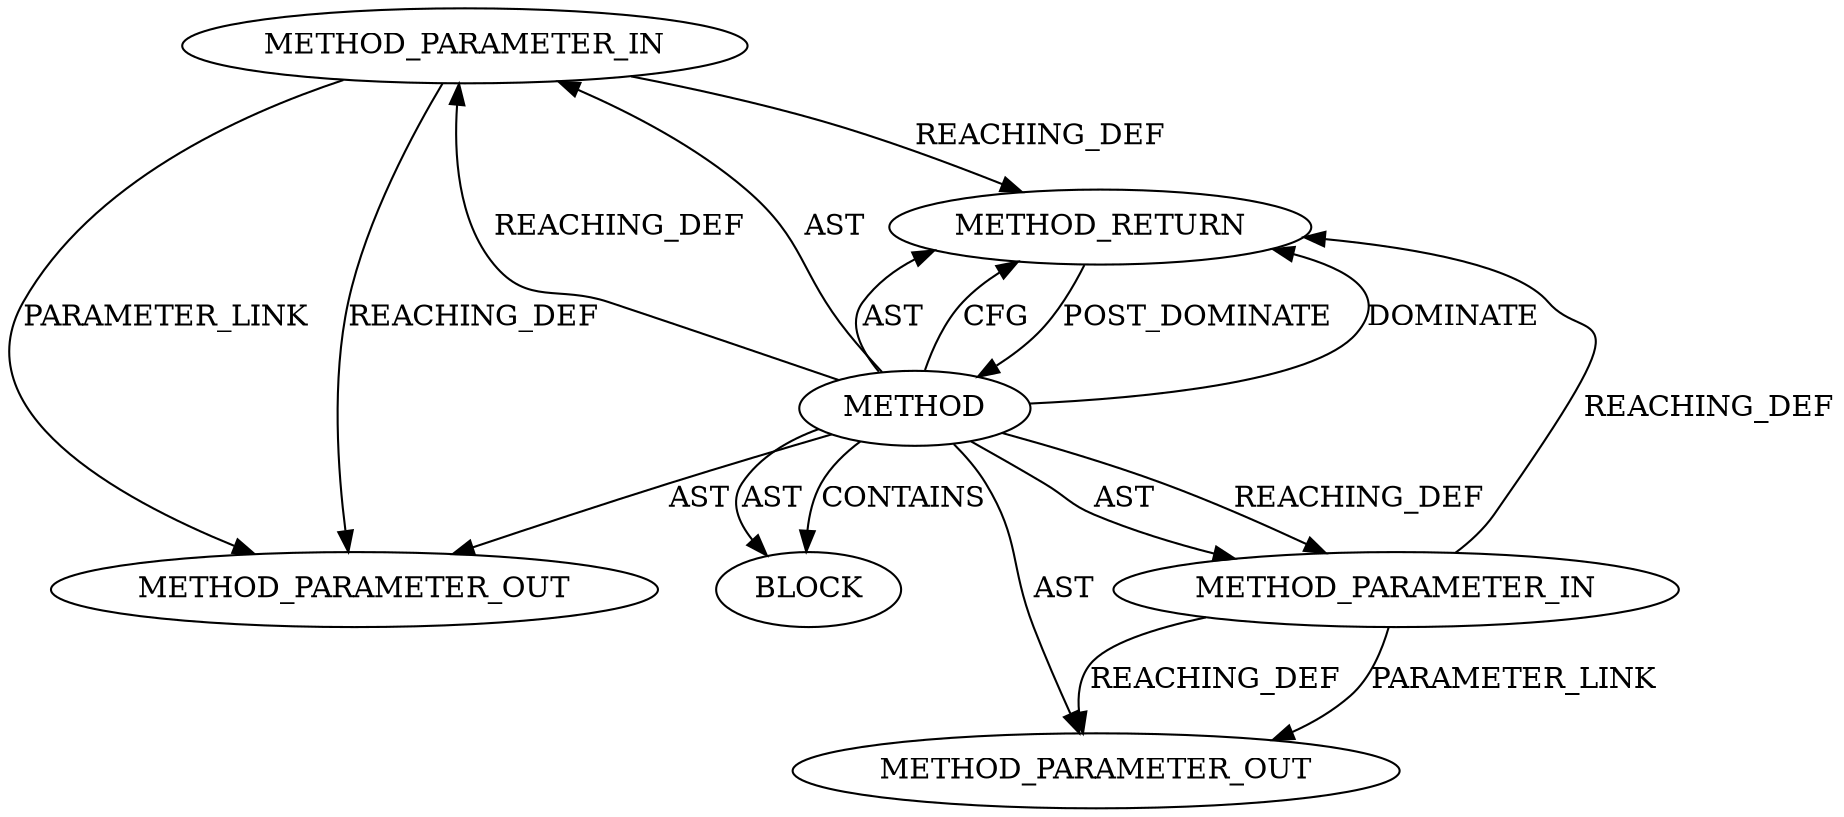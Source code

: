 digraph {
  12425 [label=METHOD_PARAMETER_IN ORDER=1 CODE="p1" IS_VARIADIC=false TYPE_FULL_NAME="ANY" EVALUATION_STRATEGY="BY_VALUE" INDEX=1 NAME="p1"]
  13418 [label=METHOD_PARAMETER_OUT ORDER=2 CODE="p2" IS_VARIADIC=false TYPE_FULL_NAME="ANY" EVALUATION_STRATEGY="BY_VALUE" INDEX=2 NAME="p2"]
  12424 [label=METHOD AST_PARENT_TYPE="NAMESPACE_BLOCK" AST_PARENT_FULL_NAME="<global>" ORDER=0 CODE="<empty>" FULL_NAME="crypto_wait_req" IS_EXTERNAL=true FILENAME="<empty>" SIGNATURE="" NAME="crypto_wait_req"]
  13417 [label=METHOD_PARAMETER_OUT ORDER=1 CODE="p1" IS_VARIADIC=false TYPE_FULL_NAME="ANY" EVALUATION_STRATEGY="BY_VALUE" INDEX=1 NAME="p1"]
  12428 [label=METHOD_RETURN ORDER=2 CODE="RET" TYPE_FULL_NAME="ANY" EVALUATION_STRATEGY="BY_VALUE"]
  12427 [label=BLOCK ORDER=1 ARGUMENT_INDEX=1 CODE="<empty>" TYPE_FULL_NAME="ANY"]
  12426 [label=METHOD_PARAMETER_IN ORDER=2 CODE="p2" IS_VARIADIC=false TYPE_FULL_NAME="ANY" EVALUATION_STRATEGY="BY_VALUE" INDEX=2 NAME="p2"]
  12424 -> 12428 [label=DOMINATE ]
  12428 -> 12424 [label=POST_DOMINATE ]
  12425 -> 12428 [label=REACHING_DEF VARIABLE="p1"]
  12424 -> 12427 [label=CONTAINS ]
  12426 -> 12428 [label=REACHING_DEF VARIABLE="p2"]
  12424 -> 12428 [label=AST ]
  12424 -> 12425 [label=REACHING_DEF VARIABLE=""]
  12424 -> 12425 [label=AST ]
  12425 -> 13417 [label=PARAMETER_LINK ]
  12424 -> 12426 [label=REACHING_DEF VARIABLE=""]
  12424 -> 13417 [label=AST ]
  12424 -> 13418 [label=AST ]
  12424 -> 12428 [label=CFG ]
  12425 -> 13417 [label=REACHING_DEF VARIABLE="p1"]
  12426 -> 13418 [label=PARAMETER_LINK ]
  12424 -> 12427 [label=AST ]
  12426 -> 13418 [label=REACHING_DEF VARIABLE="p2"]
  12424 -> 12426 [label=AST ]
}
